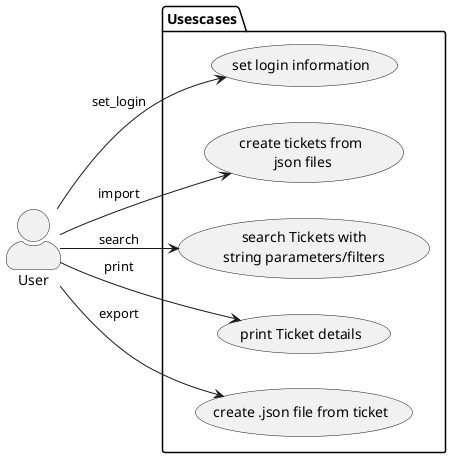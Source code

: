 @startuml pyJiraCLi_useCase
left to right direction

skinparam actorStyle awesome
actor User as user

package Usescases{
usecase UC1 as "set login information"
usecase UC2 as "create tickets from\n json files"
usecase UC3 as "search Tickets with\nstring parameters/filters"
usecase UC4 as "print Ticket details"
usecase UC5 as "create .json file from ticket"
}

user --> UC1 : set_login
user --> UC2 : import
user --> UC3 : search
user --> UC4 : print
user --> UC5 : export

@enduml